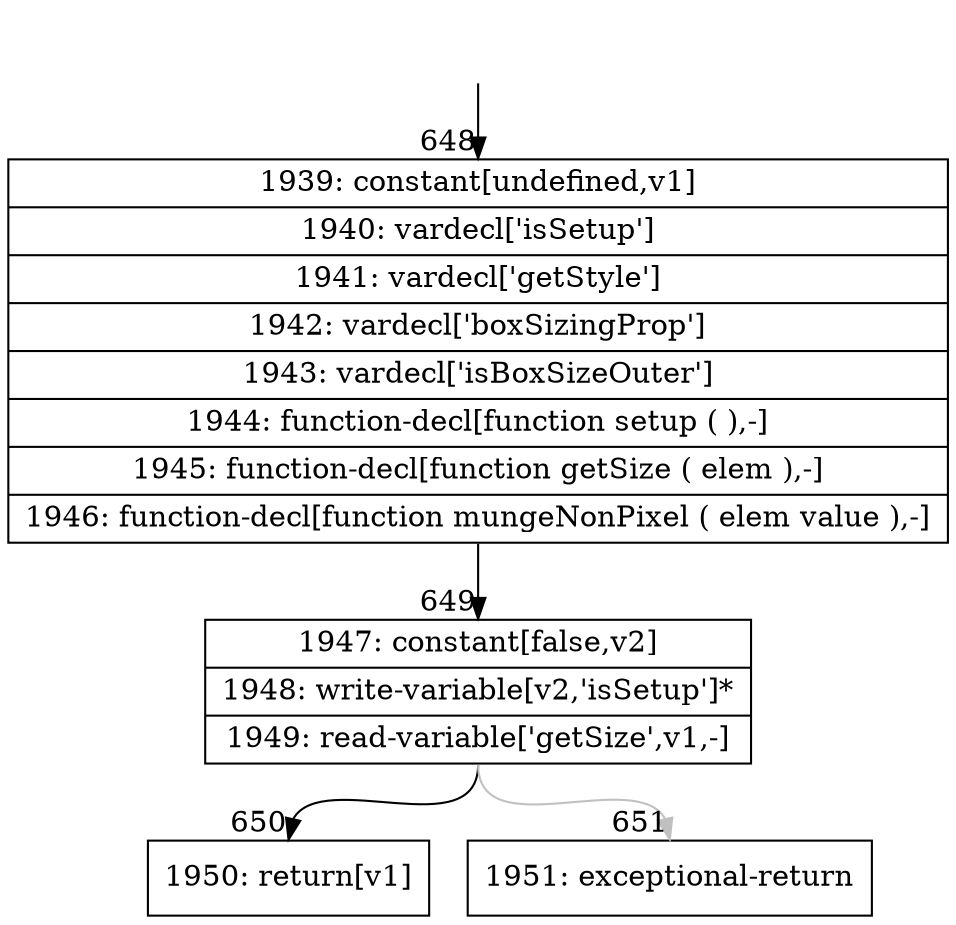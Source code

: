 digraph {
rankdir="TD"
BB_entry53[shape=none,label=""];
BB_entry53 -> BB648 [tailport=s, headport=n, headlabel="    648"]
BB648 [shape=record label="{1939: constant[undefined,v1]|1940: vardecl['isSetup']|1941: vardecl['getStyle']|1942: vardecl['boxSizingProp']|1943: vardecl['isBoxSizeOuter']|1944: function-decl[function setup ( ),-]|1945: function-decl[function getSize ( elem ),-]|1946: function-decl[function mungeNonPixel ( elem value ),-]}" ] 
BB648 -> BB649 [tailport=s, headport=n, headlabel="      649"]
BB649 [shape=record label="{1947: constant[false,v2]|1948: write-variable[v2,'isSetup']*|1949: read-variable['getSize',v1,-]}" ] 
BB649 -> BB650 [tailport=s, headport=n, headlabel="      650"]
BB649 -> BB651 [tailport=s, headport=n, color=gray, headlabel="      651"]
BB650 [shape=record label="{1950: return[v1]}" ] 
BB651 [shape=record label="{1951: exceptional-return}" ] 
//#$~ 994
}

